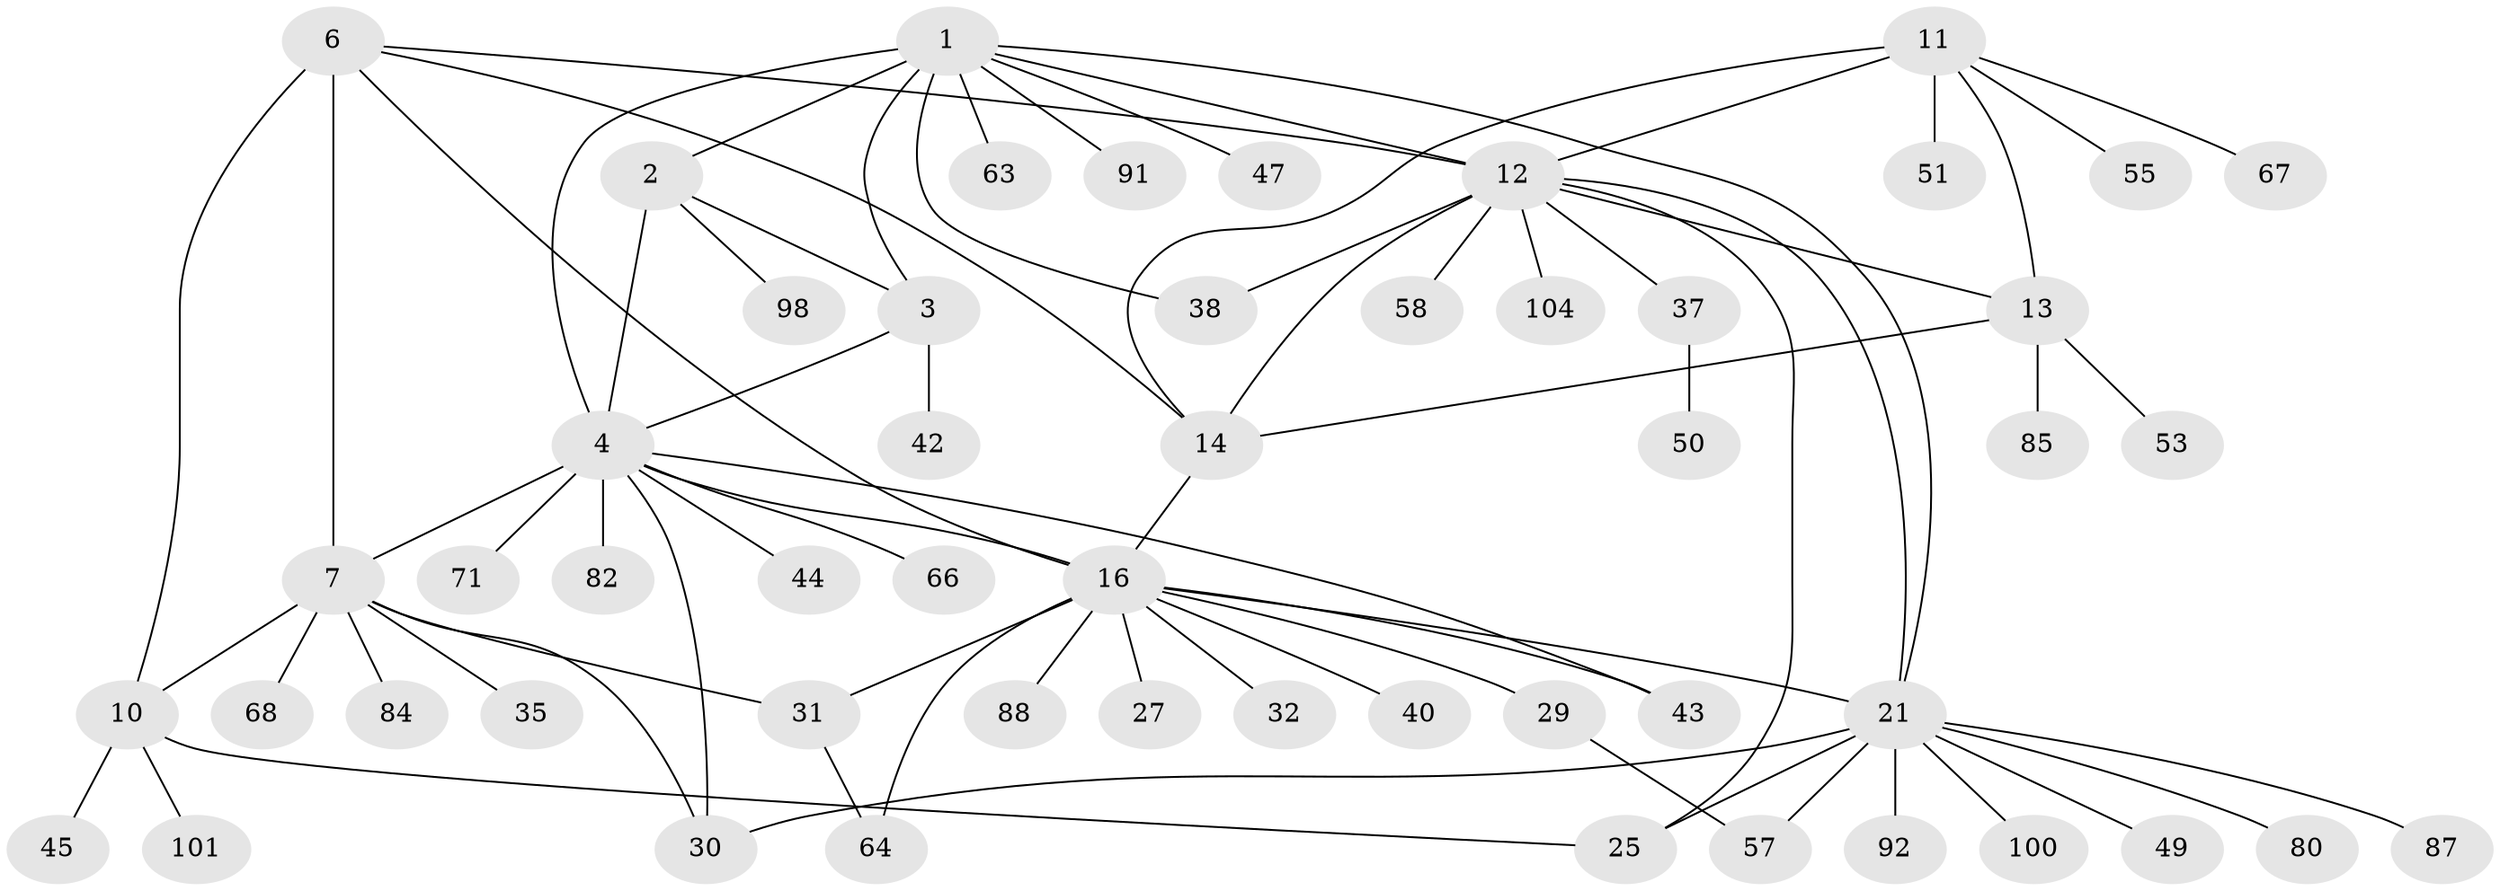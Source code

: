 // original degree distribution, {10: 0.018867924528301886, 5: 0.03773584905660377, 7: 0.07547169811320754, 12: 0.02830188679245283, 8: 0.02830188679245283, 6: 0.018867924528301886, 4: 0.018867924528301886, 9: 0.009433962264150943, 13: 0.009433962264150943, 2: 0.18867924528301888, 1: 0.5377358490566038, 3: 0.02830188679245283}
// Generated by graph-tools (version 1.1) at 2025/15/03/09/25 04:15:58]
// undirected, 53 vertices, 74 edges
graph export_dot {
graph [start="1"]
  node [color=gray90,style=filled];
  1;
  2;
  3 [super="+59+83"];
  4 [super="+5"];
  6 [super="+52+9+106"];
  7 [super="+8+81"];
  10 [super="+36"];
  11;
  12;
  13;
  14 [super="+54+15+76"];
  16 [super="+19+62+61+60+48+17+18+26+20+41"];
  21 [super="+24+77+22+23"];
  25 [super="+28"];
  27;
  29 [super="+99"];
  30 [super="+75"];
  31 [super="+46"];
  32;
  35;
  37;
  38;
  40 [super="+56"];
  42;
  43;
  44;
  45 [super="+79"];
  47;
  49;
  50;
  51;
  53 [super="+78"];
  55;
  57;
  58;
  63;
  64;
  66;
  67;
  68;
  71;
  80;
  82;
  84;
  85;
  87;
  88;
  91;
  92;
  98;
  100;
  101;
  104;
  1 -- 2;
  1 -- 3;
  1 -- 4 [weight=2];
  1 -- 12;
  1 -- 38;
  1 -- 47;
  1 -- 63;
  1 -- 91;
  1 -- 21;
  2 -- 3;
  2 -- 4 [weight=2];
  2 -- 98;
  3 -- 4 [weight=2];
  3 -- 42;
  4 -- 7;
  4 -- 30;
  4 -- 43;
  4 -- 44;
  4 -- 66;
  4 -- 71;
  4 -- 82;
  4 -- 16 [weight=2];
  6 -- 7 [weight=4];
  6 -- 10 [weight=2];
  6 -- 16 [weight=2];
  6 -- 12;
  6 -- 14;
  7 -- 10 [weight=2];
  7 -- 30;
  7 -- 31;
  7 -- 35;
  7 -- 68;
  7 -- 84;
  10 -- 25;
  10 -- 45;
  10 -- 101;
  11 -- 12;
  11 -- 13;
  11 -- 14 [weight=2];
  11 -- 51;
  11 -- 55;
  11 -- 67;
  12 -- 13;
  12 -- 14 [weight=2];
  12 -- 37;
  12 -- 38;
  12 -- 58;
  12 -- 104;
  12 -- 21;
  12 -- 25;
  13 -- 14 [weight=2];
  13 -- 53;
  13 -- 85;
  14 -- 16;
  16 -- 32;
  16 -- 40;
  16 -- 43;
  16 -- 88;
  16 -- 29;
  16 -- 64;
  16 -- 27;
  16 -- 31;
  16 -- 21;
  21 -- 25 [weight=4];
  21 -- 57;
  21 -- 100;
  21 -- 80;
  21 -- 49;
  21 -- 87;
  21 -- 92;
  21 -- 30;
  29 -- 57;
  31 -- 64;
  37 -- 50;
}

